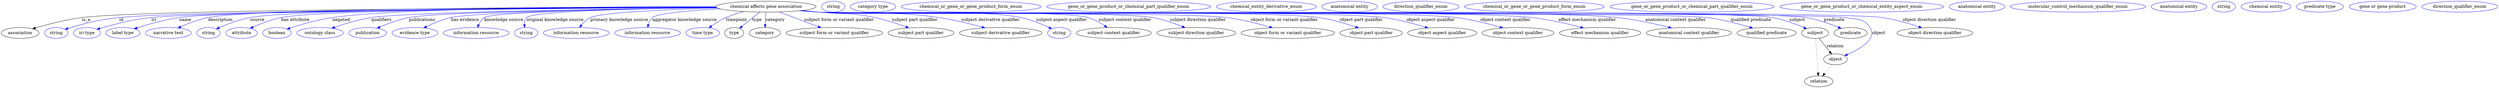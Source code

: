 digraph {
	graph [bb="0,0,8227.8,283"];
	node [label="\N"];
	"chemical affects gene association"	[height=0.5,
		label="chemical affects gene association",
		pos="2520.4,265",
		width=4.5857];
	association	[height=0.5,
		pos="62.394,178",
		width=1.7332];
	"chemical affects gene association" -> association	[label=is_a,
		lp="280.39,221.5",
		pos="e,102.91,191.79 2355.8,263.58 1871.3,262.05 471.27,255.36 266.39,229 213.1,222.14 153.57,206.62 112.64,194.67"];
	id	[color=blue,
		height=0.5,
		label=string,
		pos="181.39,178",
		width=1.0652];
	"chemical affects gene association" -> id	[color=blue,
		label=id,
		lp="395.39,221.5",
		pos="e,210.38,189.98 2356.1,263.08 1890.1,260.24 581.39,250.42 388.39,229 316.66,221.04 298.9,215.43 229.39,196 226.29,195.13 223.09,\
194.17 219.89,193.15",
		style=solid];
	iri	[color=blue,
		height=0.5,
		label="iri type",
		pos="282.39,178",
		width=1.2277];
	"chemical affects gene association" -> iri	[color=blue,
		label=iri,
		lp="502.39,221.5",
		pos="e,315.31,190.15 2356.3,262.93 1906.7,259.76 676.69,249.31 494.39,229 422.67,221.01 405.19,214.38 335.39,196 332.02,195.11 328.55,\
194.14 325.06,193.12",
		style=solid];
	name	[color=blue,
		height=0.5,
		label="label type",
		pos="401.39,178",
		width=1.5707];
	"chemical affects gene association" -> name	[color=blue,
		label=name,
		lp="606.39,221.5",
		pos="e,438.04,191.78 2355.8,263.34 1920.3,261.26 758.72,253.46 586.39,229 538.16,222.15 484.59,206.78 447.56,194.88",
		style=solid];
	description	[color=blue,
		height=0.5,
		label="narrative text",
		pos="551.39,178",
		width=2.0943];
	"chemical affects gene association" -> description	[color=blue,
		label=description,
		lp="721.89,221.5",
		pos="e,582.53,194.52 2355.4,264.13 1934.6,263.99 842.74,260.55 681.39,229 650.25,222.91 616.87,209.92 591.74,198.71",
		style=solid];
	source	[color=blue,
		height=0.5,
		label=string,
		pos="683.39,178",
		width=1.0652];
	"chemical affects gene association" -> source	[color=blue,
		label=source,
		lp="843.39,221.5",
		pos="e,709.24,191.44 2355.6,263.71 1957.9,262.56 967.29,256.9 819.39,229 783.95,222.31 745.54,207.43 718.61,195.63",
		style=solid];
	"has attribute"	[color=blue,
		height=0.5,
		label=attribute,
		pos="791.39,178",
		width=1.4443];
	"chemical affects gene association" -> "has attribute"	[color=blue,
		label="has attribute",
		lp="969.39,221.5",
		pos="e,819.94,193.18 2355.8,263.58 1975.9,262.15 1060,255.92 922.39,229 889.88,222.64 854.91,208.91 829.28,197.44",
		style=solid];
	negated	[color=blue,
		height=0.5,
		label=boolean,
		pos="908.39,178",
		width=1.2999];
	"chemical affects gene association" -> negated	[color=blue,
		label=negated,
		lp="1119.4,221.5",
		pos="e,941.4,190.84 2355.1,264.72 2032.6,265.33 1329.9,262.59 1090.4,229 1041.7,222.18 987.67,206.2 951.2,194.13",
		style=solid];
	qualifiers	[color=blue,
		height=0.5,
		label="ontology class",
		pos="1049.4,178",
		width=2.1304];
	"chemical affects gene association" -> qualifiers	[color=blue,
		label=qualifiers,
		lp="1251.9,221.5",
		pos="e,1088,193.56 2357.4,261.99 2032.9,257.65 1327.8,246.35 1218.4,229 1176.7,222.39 1130.9,208.4 1097.5,196.89",
		style=solid];
	publications	[color=blue,
		height=0.5,
		label=publication,
		pos="1206.4,178",
		width=1.7332];
	"chemical affects gene association" -> publications	[color=blue,
		label=publications,
		lp="1386.4,221.5",
		pos="e,1237.4,193.69 2357.3,262.07 2057.2,258.08 1439.1,247.71 1342.4,229 1309.2,222.58 1273.3,209.1 1246.8,197.76",
		style=solid];
	"has evidence"	[color=blue,
		height=0.5,
		label="evidence type",
		pos="1362.4,178",
		width=2.0943];
	"chemical affects gene association" -> "has evidence"	[color=blue,
		label="has evidence",
		lp="1527.9,221.5",
		pos="e,1391.2,194.64 2357.8,261.76 2086.8,257.54 1564.3,247.18 1481.4,229 1453.1,222.8 1423.1,210.13 1400.2,199.09",
		style=solid];
	"knowledge source"	[color=blue,
		height=0.5,
		label="information resource",
		pos="1564.4,178",
		width=3.015];
	"chemical affects gene association" -> "knowledge source"	[color=blue,
		label="knowledge source",
		lp="1655.9,221.5",
		pos="e,1568.8,196 2357.4,262.03 2099.6,258.33 1623.3,248.83 1591.4,229 1582.8,223.64 1576.7,214.52 1572.6,205.53",
		style=solid];
	"original knowledge source"	[color=blue,
		height=0.5,
		label=string,
		pos="1729.4,178",
		width=1.0652];
	"chemical affects gene association" -> "original knowledge source"	[color=blue,
		label="original knowledge source",
		lp="1824.4,221.5",
		pos="e,1724.4,196.09 2356.7,262.4 2131.7,259.38 1751.9,251.04 1730.4,229 1724.6,223.06 1723,214.58 1723.3,206.29",
		style=solid];
	"primary knowledge source"	[color=blue,
		height=0.5,
		label="information resource",
		pos="1894.4,178",
		width=3.015];
	"chemical affects gene association" -> "primary knowledge source"	[color=blue,
		label="primary knowledge source",
		lp="2036.4,221.5",
		pos="e,1905.3,196.13 2360.7,260.37 2202.4,255.82 1978.5,246.39 1941.4,229 1929.7,223.52 1919.5,213.74 1911.6,204.26",
		style=solid];
	"aggregator knowledge source"	[color=blue,
		height=0.5,
		label="information resource",
		pos="2129.4,178",
		width=3.015];
	"chemical affects gene association" -> "aggregator knowledge source"	[color=blue,
		label="aggregator knowledge source",
		lp="2251.9,221.5",
		pos="e,2130.2,196.05 2369.1,257.73 2272.9,252.4 2163.2,243.29 2145.4,229 2138.3,223.34 2134.4,214.56 2132.1,205.92",
		style=solid];
	timepoint	[color=blue,
		height=0.5,
		label="time type",
		pos="2311.4,178",
		width=1.5346];
	"chemical affects gene association" -> timepoint	[color=blue,
		label=timepoint,
		lp="2423.4,221.5",
		pos="e,2331.9,194.92 2446.7,248.86 2427.3,243.7 2406.7,237.12 2388.4,229 2371.5,221.51 2354.1,210.54 2340.2,200.79",
		style=solid];
	type	[height=0.5,
		pos="2415.4,178",
		width=0.86659];
	"chemical affects gene association" -> type	[color=blue,
		label=type,
		lp="2490.4,221.5",
		pos="e,2432.9,193.15 2499.4,247 2482.5,233.31 2458.6,214 2440.7,199.46",
		style=solid];
	category	[height=0.5,
		pos="2516.4,178",
		width=1.4263];
	"chemical affects gene association" -> category	[color=blue,
		label=category,
		lp="2550.9,221.5",
		pos="e,2517.2,196.18 2519.6,246.8 2519,235.16 2518.3,219.55 2517.7,206.24",
		style=solid];
	"subject form or variant qualifier"	[height=0.5,
		pos="2745.4,178",
		width=4.4232];
	"chemical affects gene association" -> "subject form or variant qualifier"	[color=blue,
		label="subject form or variant qualifier",
		lp="2760.9,221.5",
		pos="e,2702.1,195.34 2563.8,247.61 2600.5,233.74 2653.3,213.8 2692.5,198.99",
		style=solid];
	"subject part qualifier"	[height=0.5,
		pos="3031.4,178",
		width=3.015];
	"chemical affects gene association" -> "subject part qualifier"	[color=blue,
		label="subject part qualifier",
		lp="3010.9,221.5",
		pos="e,2991.4,194.84 2638.8,252.43 2657.4,250.61 2676.4,248.75 2694.4,247 2776.6,238.98 2798.6,246.01 2879.4,229 2914.3,221.65 2952.5,\
209.08 2981.8,198.39",
		style=solid];
	"subject derivative qualifier"	[height=0.5,
		pos="3293.4,178",
		width=3.7733];
	"chemical affects gene association" -> "subject derivative qualifier"	[color=blue,
		label="subject derivative qualifier",
		lp="3260.9,221.5",
		pos="e,3241.8,194.68 2635,251.95 2654.8,250.11 2675.2,248.38 2694.4,247 2870.1,234.43 2916,254.19 3090.4,229 3138.6,222.04 3192,208.65 \
3231.9,197.47",
		style=solid];
	"subject aspect qualifier"	[color=blue,
		height=0.5,
		label=string,
		pos="3485.4,178",
		width=1.0652];
	"chemical affects gene association" -> "subject aspect qualifier"	[color=blue,
		label="subject aspect qualifier",
		lp="3494.9,221.5",
		pos="e,3460.6,192.09 2633.1,251.82 2653.5,249.95 2674.6,248.24 2694.4,247 2842.4,237.79 3216.2,259.2 3361.4,229 3393.1,222.4 3427.1,208.15 \
3451.4,196.55",
		style=solid];
	"subject context qualifier"	[height=0.5,
		pos="3665.4,178",
		width=3.4303];
	"chemical affects gene association" -> "subject context qualifier"	[color=blue,
		label="subject context qualifier",
		lp="3703.4,221.5",
		pos="e,3644.3,195.97 2632.6,251.75 2653.1,249.88 2674.4,248.18 2694.4,247 2792.9,241.2 3487.6,256.39 3582.4,229 3601.6,223.46 3620.8,\
212.31 3635.9,201.94",
		style=solid];
	"subject direction qualifier"	[height=0.5,
		pos="3936.4,178",
		width=3.6108];
	"chemical affects gene association" -> "subject direction qualifier"	[color=blue,
		label="subject direction qualifier",
		lp="3942.4,221.5",
		pos="e,3900.2,195.4 2632.1,251.73 2652.8,249.85 2674.2,248.15 2694.4,247 2816.4,240.05 3674.1,250.58 3794.4,229 3827.6,223.04 3863.5,\
210.35 3890.9,199.25",
		style=solid];
	"object form or variant qualifier"	[height=0.5,
		pos="4238.4,178",
		width=4.2788];
	"chemical affects gene association" -> "object form or variant qualifier"	[color=blue,
		label="object form or variant qualifier",
		lp="4226.9,221.5",
		pos="e,4188.1,195.03 2632.1,251.68 2652.8,249.8 2674.2,248.12 2694.4,247 2843.5,238.73 3890.3,248.24 4038.4,229 4086.2,222.79 4139,209.29 \
4178.3,197.88",
		style=solid];
	"object part qualifier"	[height=0.5,
		pos="4513.4,178",
		width=2.8525];
	"chemical affects gene association" -> "object part qualifier"	[color=blue,
		label="object part qualifier",
		lp="4480.4,221.5",
		pos="e,4471.7,194.59 2631.7,251.68 2652.5,249.79 2674.1,248.1 2694.4,247 2877.1,237.09 4160.4,255.79 4341.4,229 4382.8,222.87 4428.3,\
209.35 4462.1,197.91",
		style=solid];
	"object aspect qualifier"	[height=0.5,
		pos="4747.4,178",
		width=3.1594];
	"chemical affects gene association" -> "object aspect qualifier"	[color=blue,
		label="object aspect qualifier",
		lp="4709.9,221.5",
		pos="e,4701.1,194.48 2631.7,251.66 2652.5,249.77 2674.1,248.09 2694.4,247 2900.9,235.94 4350.4,256.26 4555.4,229 4601.9,222.81 4653.4,\
209.03 4691.3,197.51",
		style=solid];
	"object context qualifier"	[height=0.5,
		pos="4997.4,178",
		width=3.2858];
	"chemical affects gene association" -> "object context qualifier"	[color=blue,
		label="object context qualifier",
		lp="4956.4,221.5",
		pos="e,4948.1,194.49 2631.7,251.64 2652.5,249.75 2674.1,248.08 2694.4,247 2927.3,234.65 4562,257.95 4793.4,229 4843,222.79 4898.1,208.88 \
4938.4,197.3",
		style=solid];
	"effect mechanism qualifier"	[height=0.5,
		pos="5267.4,178",
		width=3.7191];
	"chemical affects gene association" -> "effect mechanism qualifier"	[color=blue,
		label="effect mechanism qualifier",
		lp="5225.4,221.5",
		pos="e,5213.2,194.5 2631.7,251.63 2652.5,249.74 2674.1,248.07 2694.4,247 2955,233.3 4784.1,258.6 5043.4,229 5098.1,222.76 5158.9,208.71 \
5203.4,197.09",
		style=solid];
	"anatomical context qualifier"	[height=0.5,
		pos="5559.4,178",
		width=3.8997];
	"chemical affects gene association" -> "anatomical context qualifier"	[color=blue,
		label="anatomical context qualifier",
		lp="5516.4,221.5",
		pos="e,5502.5,194.51 2631.7,251.62 2652.5,249.73 2674.1,248.06 2694.4,247 2986.2,231.78 5033.9,260.57 5324.4,229 5381.9,222.75 5446,208.61 \
5492.8,196.95",
		style=solid];
	"qualified predicate"	[height=0.5,
		pos="5815.4,178",
		width=2.7081];
	"chemical affects gene association" -> "qualified predicate"	[color=blue,
		label="qualified predicate",
		lp="5763.4,221.5",
		pos="e,5769.9,194.04 2631.2,251.65 2652.2,249.74 2673.9,248.06 2694.4,247 2856.7,238.59 5459.2,249.84 5620.4,229 5668.3,222.81 5721.3,\
208.74 5759.9,197.1",
		style=solid];
	subject	[height=0.5,
		pos="5975.4,178",
		width=1.2277];
	"chemical affects gene association" -> subject	[color=blue,
		label=subject,
		lp="5916.4,221.5",
		pos="e,5947.5,192.03 2631.2,251.64 2652.2,249.74 2673.9,248.06 2694.4,247 2868.6,238.01 5662.6,259.07 5834.4,229 5870.8,222.63 5910.3,\
207.91 5938.2,196.07",
		style=solid];
	predicate	[height=0.5,
		pos="6092.4,178",
		width=1.5165];
	"chemical affects gene association" -> predicate	[color=blue,
		label=predicate,
		lp="6038.4,221.5",
		pos="e,6061.3,192.97 2631.2,251.64 2652.2,249.73 2673.9,248.05 2694.4,247 2874.8,237.71 5768.3,259.16 5946.4,229 5983.2,222.77 6023.1,\
208.52 6052,196.82",
		style=solid];
	object	[height=0.5,
		pos="6042.4,91",
		width=1.0832];
	"chemical affects gene association" -> object	[color=blue,
		label=object,
		lp="6185.4,178",
		pos="e,6072.3,102.89 2631.2,251.63 2652.2,249.73 2673.9,248.05 2694.4,247 2788.2,242.18 5984.3,247.51 6076.4,229 6114.1,221.42 6135,227.96 \
6156.4,196 6181.6,158.33 6123.7,125.02 6081.5,106.77",
		style=solid];
	"object direction qualifier"	[height=0.5,
		pos="6370.4,178",
		width=3.4664];
	"chemical affects gene association" -> "object direction qualifier"	[color=blue,
		label="object direction qualifier",
		lp="6352.4,221.5",
		pos="e,6327.4,195.03 2631.2,251.63 2652.2,249.73 2673.9,248.05 2694.4,247 2888.8,237.03 6004.8,256.78 6197.4,229 6238.7,223.05 6283.9,\
209.73 6317.7,198.34",
		style=solid];
	association_type	[color=blue,
		height=0.5,
		label=string,
		pos="2741.4,265",
		width=1.0652];
	association_category	[color=blue,
		height=0.5,
		label="category type",
		pos="2872.4,265",
		width=2.0762];
	"chemical affects gene association_subject form or variant qualifier"	[color=blue,
		height=0.5,
		label=chemical_or_gene_or_gene_product_form_enum,
		pos="3195.4,265",
		width=6.4092];
	"chemical affects gene association_subject part qualifier"	[color=blue,
		height=0.5,
		label=gene_or_gene_product_or_chemical_part_qualifier_enum,
		pos="3715.4,265",
		width=7.5285];
	"chemical affects gene association_subject derivative qualifier"	[color=blue,
		height=0.5,
		label=chemical_entity_derivative_enum,
		pos="4169.4,265",
		width=4.5857];
	"chemical affects gene association_subject context qualifier"	[color=blue,
		height=0.5,
		label="anatomical entity",
		pos="4444.4,265",
		width=2.5456];
	"chemical affects gene association_subject direction qualifier"	[color=blue,
		height=0.5,
		label=direction_qualifier_enum,
		pos="4679.4,265",
		width=3.4844];
	"chemical affects gene association_object form or variant qualifier"	[color=blue,
		height=0.5,
		label=chemical_or_gene_or_gene_product_form_enum,
		pos="5053.4,265",
		width=6.4092];
	"chemical affects gene association_object part qualifier"	[color=blue,
		height=0.5,
		label=gene_or_gene_product_or_chemical_part_qualifier_enum,
		pos="5573.4,265",
		width=7.5285];
	"chemical affects gene association_object aspect qualifier"	[color=blue,
		height=0.5,
		label=gene_or_gene_product_or_chemical_entity_aspect_enum,
		pos="6132.4,265",
		width=7.5104];
	"chemical affects gene association_object context qualifier"	[color=blue,
		height=0.5,
		label="anatomical entity",
		pos="6512.4,265",
		width=2.5456];
	"chemical affects gene association_effect mechanism qualifier"	[color=blue,
		height=0.5,
		label=molecular_control_mechanism_qualifier_enum,
		pos="6845.4,265",
		width=6.2106];
	"chemical affects gene association_anatomical context qualifier"	[color=blue,
		height=0.5,
		label="anatomical entity",
		pos="7178.4,265",
		width=2.5456];
	"chemical affects gene association_qualified predicate"	[color=blue,
		height=0.5,
		label=string,
		pos="7326.4,265",
		width=1.0652];
	subject -> object	[label=relation,
		lp="6041.4,134.5",
		pos="e,6029.7,108.05 5988.3,160.61 5998.3,147.95 6012.3,130.24 6023.5,115.98"];
	relation	[height=0.5,
		pos="5987.4,18",
		width=1.2999];
	subject -> relation	[pos="e,5986.1,36.188 5976.7,159.79 5978.8,132.48 5982.8,78.994 5985.3,46.38",
		style=dotted];
	"chemical affects gene association_subject"	[color=blue,
		height=0.5,
		label="chemical entity",
		pos="7464.4,265",
		width=2.2748];
	"chemical affects gene association_predicate"	[color=blue,
		height=0.5,
		label="predicate type",
		pos="7642.4,265",
		width=2.1665];
	object -> relation	[pos="e,6000.2,35.54 6029.9,73.889 6023,64.939 6014.2,53.617 6006.4,43.584",
		style=dotted];
	"chemical affects gene association_object"	[color=blue,
		height=0.5,
		label="gene or gene product",
		pos="7848.4,265",
		width=3.0692];
	"chemical affects gene association_object direction qualifier"	[color=blue,
		height=0.5,
		label=direction_qualifier_enum,
		pos="8102.4,265",
		width=3.4844];
}
